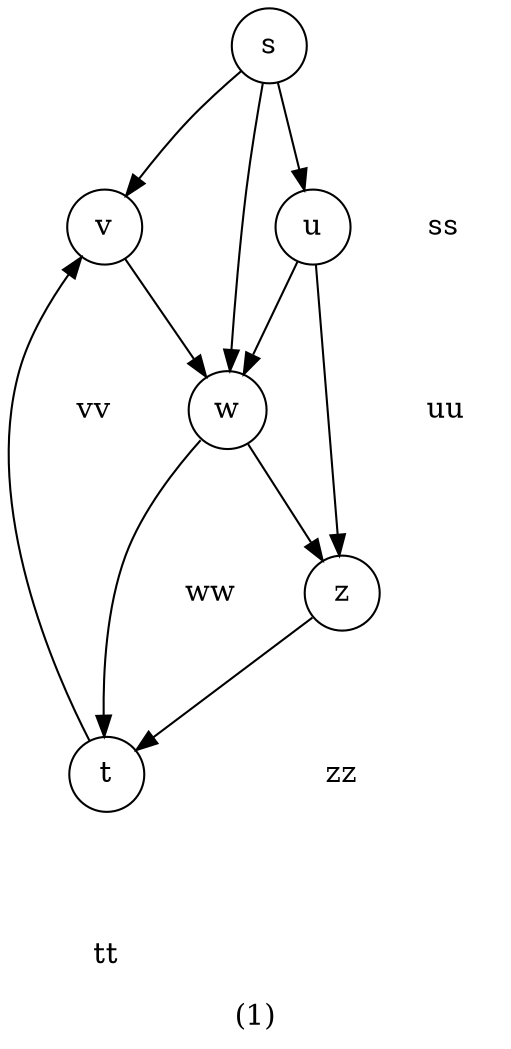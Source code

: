 digraph G {
  graph [label="(1)", lblstyle="below=-1cm"];
  node [shape=circle, texmode="math"];
  edge [label=" ", lblstyle="auto", topath="bend left"];

  s -> v [texlbl="$7$", topath="bend right"];
  s -> w [texlbl="$4$"];
  s -> u [texlbl="$2$"];
  v -> w [texlbl="$1$"];
  u -> w [texlbl="$1$"];
  u -> z [texlbl="$3$"];
  w -> t [texlbl="$4$"];
  w -> z [texlbl="$1$", topath="bend right"];
  z -> t [texlbl="$2$"];
  t -> v [texlbl="$0$"];

  node [shape=none];
  edge [style=invis, len=0.2];
  s -> ss;
  u -> uu;
  v -> vv;
  t -> tt;
  z -> zz;
  w -> ww;
  ss [texlbl="\color{white}0"]
  uu [texlbl="\color{white}43"]
  vv [texlbl="\color{white}43"]
  tt [texlbl="\color{white}43"]
  zz [texlbl="\color{white}43"]
  ww [texlbl="\color{white}43"]

}

